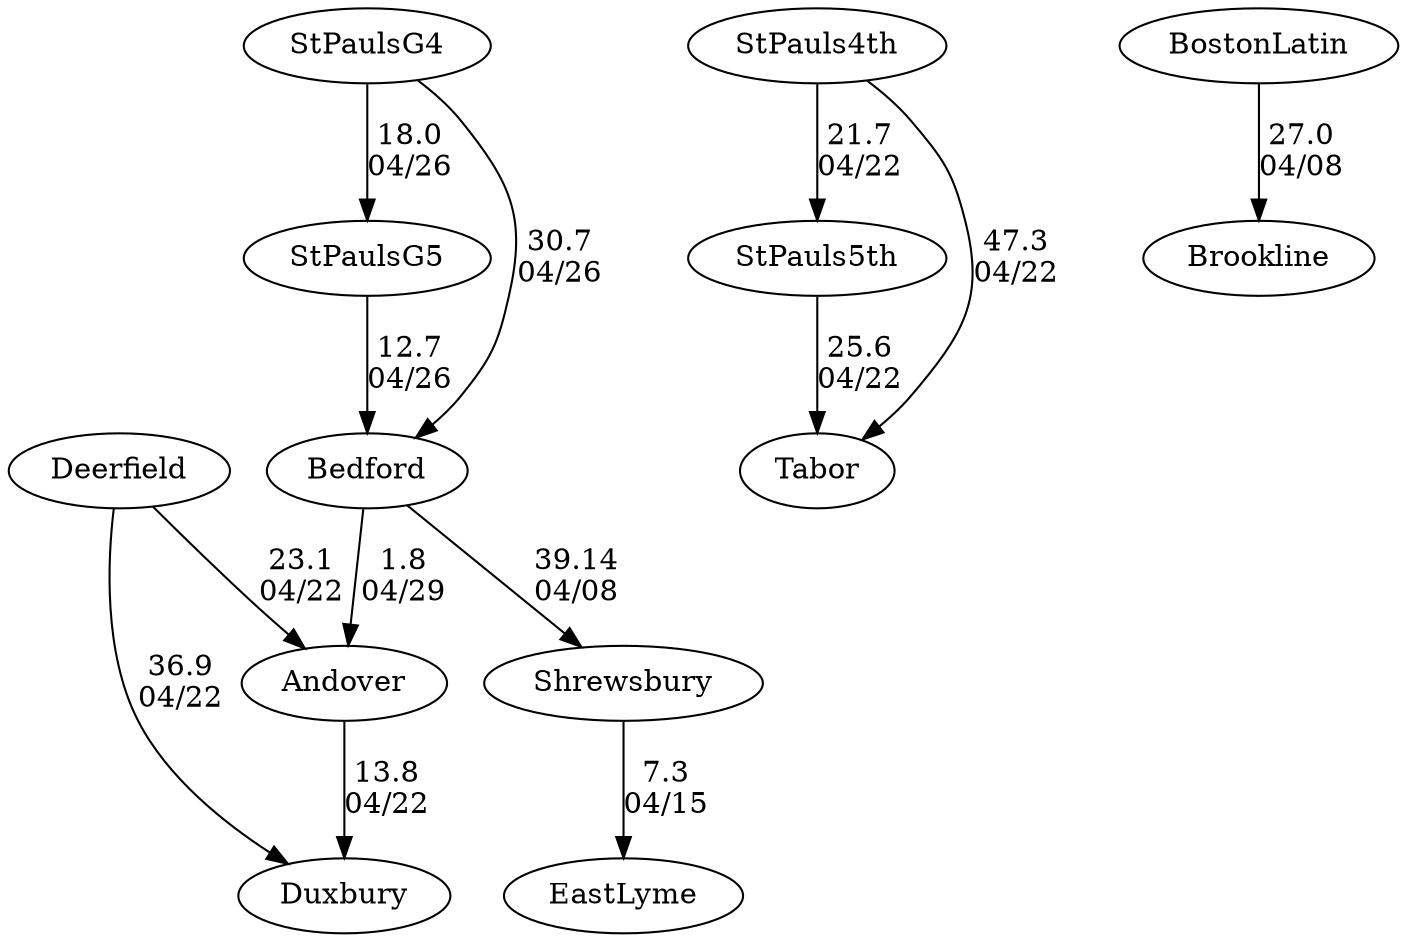 digraph girls4eights {Shrewsbury [URL="girls4eightsShrewsbury.html"];StPauls5th [URL="girls4eightsStPauls5th.html"];StPaulsG5 [URL="girls4eightsStPaulsG5.html"];Brookline [URL="girls4eightsBrookline.html"];Andover [URL="girls4eightsAndover.html"];EastLyme [URL="girls4eightsEastLyme.html"];Tabor [URL="girls4eightsTabor.html"];Duxbury [URL="girls4eightsDuxbury.html"];StPauls4th [URL="girls4eightsStPauls4th.html"];Deerfield [URL="girls4eightsDeerfield.html"];BostonLatin [URL="girls4eightsBostonLatin.html"];StPaulsG4 [URL="girls4eightsStPaulsG4.html"];Bedford [URL="girls4eightsBedford.html"];Bedford -> Andover[label="1.8
04/29", weight="99", tooltip="NEIRA Boys & Girls Eights,Hanover High School vs. Andover vs. Bedford			
Distance: 1400m Conditions: Rowing upstream. A bit choppy for half of the races. Thank you to the visiting teams for making the trip. Comments: Great day of Racing. Hanover happy to have their first race of the year done!
None", URL="http://www.row2k.com/results/resultspage.cfm?UID=A72EC75AB47BAC85370264E961636B03&cat=5", random="random"]; 
Shrewsbury -> EastLyme[label="7.3
04/15", weight="93", tooltip="NEIRA Boys & Girls Eights,Simsbury/Tabor Invitational			
Distance: 1500 Meters Conditions: Light wind changing throughout the day, starting as a tailwind, then a cross-wind and finishing the day as headwind. Comments: Races were floating starts, please do not compare times. In the B1 race Tabor caught a boat stopping crab at 300 meters down. In the B4, St. John's B had 2 boat stopping crabs. Also in the B4, Stonington B3 raced in this event due to illness. A special thank you to St. John's an Shrewsbury for hosting the day. Simsbury wins the Simsbury/Tabor Pincombe Cup.
None", URL="http://www.row2k.com/results/resultspage.cfm?UID=B556AC071CAC1B11C5C5DB503D2B0FF0&cat=5", random="random"]; 
StPauls4th -> StPauls5th[label="21.7
04/22", weight="79", tooltip="NEIRA Girls Eights,St. Paul's School vs Tabor Academy			
Distance: 1500 meters Conditions: Quartering tailwind which was stronger in the G3 race and lessened through the racing. Comments: Race order: G3-G2-G1-G4/5
G3 started 4 seats over the line. G4 and G5 started a full length over the line. G1 and G2 started on the line. 
Thanks to Tabor for making the trip up north to SPS.
None", URL="http://www.row2k.com/results/resultspage.cfm?UID=9EB742AEB89FEFFE280696305CA36D53&cat=1", random="random"]; 
StPauls4th -> Tabor[label="47.3
04/22", weight="53", tooltip="NEIRA Girls Eights,St. Paul's School vs Tabor Academy			
Distance: 1500 meters Conditions: Quartering tailwind which was stronger in the G3 race and lessened through the racing. Comments: Race order: G3-G2-G1-G4/5
G3 started 4 seats over the line. G4 and G5 started a full length over the line. G1 and G2 started on the line. 
Thanks to Tabor for making the trip up north to SPS.
None", URL="http://www.row2k.com/results/resultspage.cfm?UID=9EB742AEB89FEFFE280696305CA36D53&cat=1", random="random"]; 
StPauls5th -> Tabor[label="25.6
04/22", weight="75", tooltip="NEIRA Girls Eights,St. Paul's School vs Tabor Academy			
Distance: 1500 meters Conditions: Quartering tailwind which was stronger in the G3 race and lessened through the racing. Comments: Race order: G3-G2-G1-G4/5
G3 started 4 seats over the line. G4 and G5 started a full length over the line. G1 and G2 started on the line. 
Thanks to Tabor for making the trip up north to SPS.
None", URL="http://www.row2k.com/results/resultspage.cfm?UID=9EB742AEB89FEFFE280696305CA36D53&cat=1", random="random"]; 
Deerfield -> Andover[label="23.1
04/22", weight="77", tooltip="NEIRA Boys & Girls Eights,Phillips Academy Andover vs. Duxbury, St. John's Prep (Boys), Deerfield (Girls)			
Distance: 1650m Conditions: Following current, 10-15mph headwind. Comments: Order of racing: G2, B3, G1, B2, B1, G3, B4, G4. Times should not be compared as crews were started with a floating start and conditions built throughout the afternoon.
In the B4 race, Andover and St. John's Prep combined rowers to make an entry.
Thank you to Duxbury, Deerfield, and St. John's Prep for making the drive. Great day of racing for all crews.
None", URL="http://www.row2k.com/results/resultspage.cfm?UID=6106BB7A2E3E18B19D2FB62C590A2D45&cat=5", random="random"]; 
Deerfield -> Duxbury[label="36.9
04/22", weight="64", tooltip="NEIRA Boys & Girls Eights,Phillips Academy Andover vs. Duxbury, St. John's Prep (Boys), Deerfield (Girls)			
Distance: 1650m Conditions: Following current, 10-15mph headwind. Comments: Order of racing: G2, B3, G1, B2, B1, G3, B4, G4. Times should not be compared as crews were started with a floating start and conditions built throughout the afternoon.
In the B4 race, Andover and St. John's Prep combined rowers to make an entry.
Thank you to Duxbury, Deerfield, and St. John's Prep for making the drive. Great day of racing for all crews.
None", URL="http://www.row2k.com/results/resultspage.cfm?UID=6106BB7A2E3E18B19D2FB62C590A2D45&cat=5", random="random"]; 
Andover -> Duxbury[label="13.8
04/22", weight="87", tooltip="NEIRA Boys & Girls Eights,Phillips Academy Andover vs. Duxbury, St. John's Prep (Boys), Deerfield (Girls)			
Distance: 1650m Conditions: Following current, 10-15mph headwind. Comments: Order of racing: G2, B3, G1, B2, B1, G3, B4, G4. Times should not be compared as crews were started with a floating start and conditions built throughout the afternoon.
In the B4 race, Andover and St. John's Prep combined rowers to make an entry.
Thank you to Duxbury, Deerfield, and St. John's Prep for making the drive. Great day of racing for all crews.
None", URL="http://www.row2k.com/results/resultspage.cfm?UID=6106BB7A2E3E18B19D2FB62C590A2D45&cat=5", random="random"]; 
Bedford -> Shrewsbury[label="39.14
04/08", weight="61", tooltip="NEIRA Boys & Girls Eights,Shrewsbury Opener: Shrewsbury vs. Bedford vs. St. John's			
Distance: 1500 Conditions: Cross tail wind gusting to strong at times. Comments: G1V: Shrewsbury & Bedford were even at the 200m mark at which point Shrewsbury caught a boat-stopping crab resulting in a 30-45 sec stoppage. 
The Fourth Boat events in both Boy's and Girl's results are for Novice Crews.
None", URL="http://www.row2k.com/results/resultspage.cfm?UID=B8E319823F5E06EE7205EBA30FA0A509&cat=5", random="random"]; 
StPaulsG4 -> StPaulsG5[label="18.0
04/26", weight="82", tooltip="NEIRA Girls Eights,Bedford vs. St. Paul's School			
Distance: 1500 meters Conditions: Light cross tailwind increasing slightly through the racing. Flat water. Order of racing G4, G3, G2, G1. Comments: In the G3 race, the crews collided after about 10-15 strokes. The race was stopped and crews were realigned where the collision occurred, significantly over the line. Times from this race should not be compared to other races.
Big thanks to Bedford for making the trip and for great racing!
None", URL="http://www.row2k.com/results/resultspage.cfm?UID=608C1BE9E0197637711B9A078107C71E&cat=1", random="random"]; 
StPaulsG4 -> Bedford[label="30.7
04/26", weight="70", tooltip="NEIRA Girls Eights,Bedford vs. St. Paul's School			
Distance: 1500 meters Conditions: Light cross tailwind increasing slightly through the racing. Flat water. Order of racing G4, G3, G2, G1. Comments: In the G3 race, the crews collided after about 10-15 strokes. The race was stopped and crews were realigned where the collision occurred, significantly over the line. Times from this race should not be compared to other races.
Big thanks to Bedford for making the trip and for great racing!
None", URL="http://www.row2k.com/results/resultspage.cfm?UID=608C1BE9E0197637711B9A078107C71E&cat=1", random="random"]; 
StPaulsG5 -> Bedford[label="12.7
04/26", weight="88", tooltip="NEIRA Girls Eights,Bedford vs. St. Paul's School			
Distance: 1500 meters Conditions: Light cross tailwind increasing slightly through the racing. Flat water. Order of racing G4, G3, G2, G1. Comments: In the G3 race, the crews collided after about 10-15 strokes. The race was stopped and crews were realigned where the collision occurred, significantly over the line. Times from this race should not be compared to other races.
Big thanks to Bedford for making the trip and for great racing!
None", URL="http://www.row2k.com/results/resultspage.cfm?UID=608C1BE9E0197637711B9A078107C71E&cat=1", random="random"]; 
BostonLatin -> Brookline[label="27.0
04/08", weight="73", tooltip="NEIRA Girls Eights,Salvo Cup Girls: Boston Latin School vs. Brookline High School			
Distance: 1250 Conditions: Great day of racing! Races got a bit faster throughout the day with the tailwind building. 
To avoid confusion in seeding I put our 3v4+ race into the fourth boat results. We did not race 3V8+s today
None", URL="http://www.row2k.com/results/resultspage.cfm?UID=C052030303CD0F4B51A771933CAA5C79&cat=1", random="random"]}